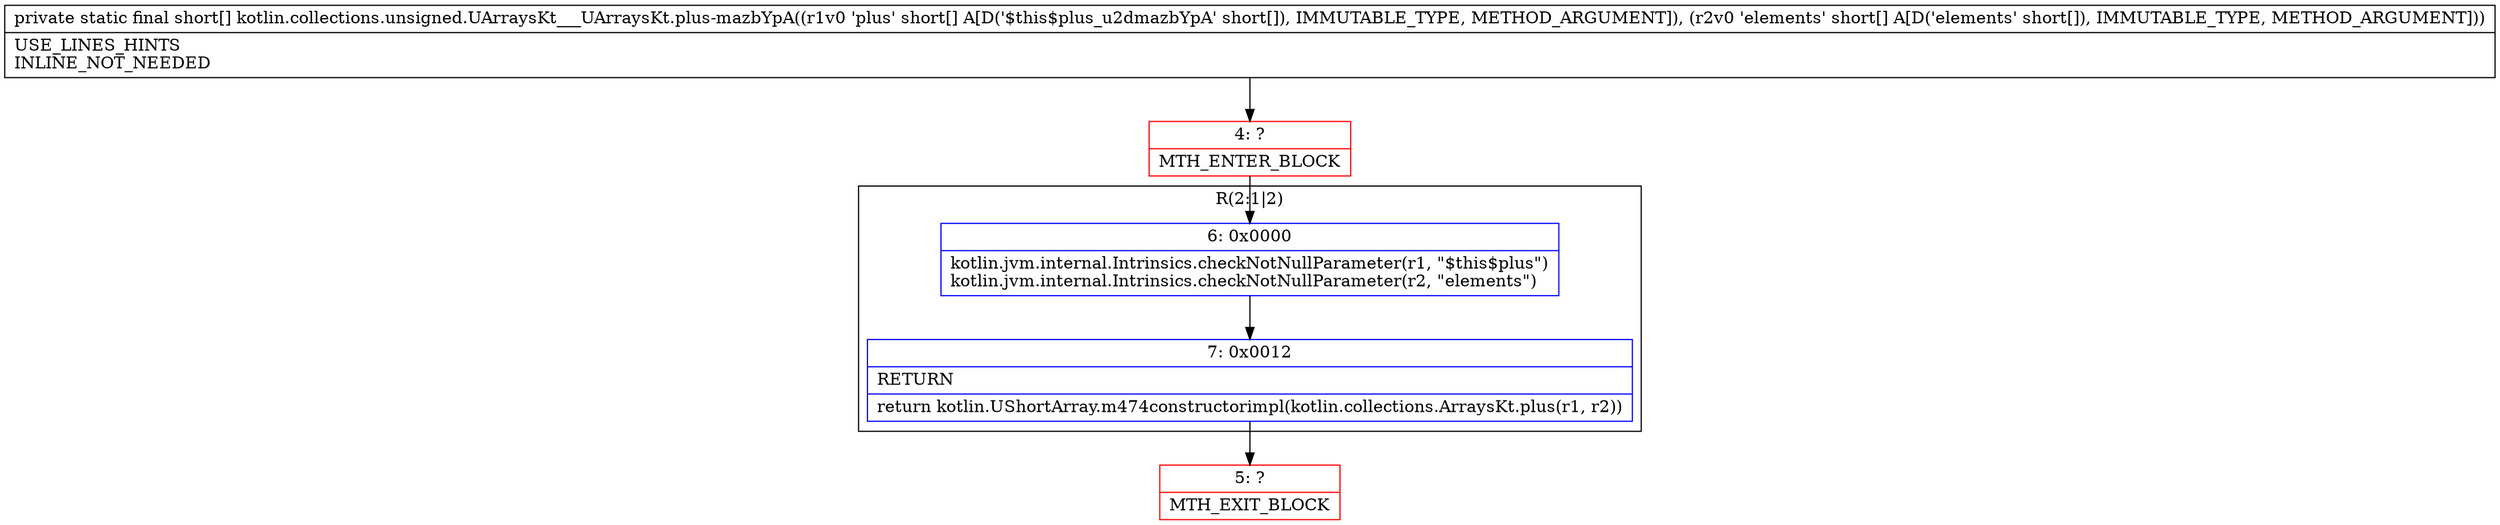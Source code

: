 digraph "CFG forkotlin.collections.unsigned.UArraysKt___UArraysKt.plus\-mazbYpA([S[S)[S" {
subgraph cluster_Region_1324789253 {
label = "R(2:1|2)";
node [shape=record,color=blue];
Node_6 [shape=record,label="{6\:\ 0x0000|kotlin.jvm.internal.Intrinsics.checkNotNullParameter(r1, \"$this$plus\")\lkotlin.jvm.internal.Intrinsics.checkNotNullParameter(r2, \"elements\")\l}"];
Node_7 [shape=record,label="{7\:\ 0x0012|RETURN\l|return kotlin.UShortArray.m474constructorimpl(kotlin.collections.ArraysKt.plus(r1, r2))\l}"];
}
Node_4 [shape=record,color=red,label="{4\:\ ?|MTH_ENTER_BLOCK\l}"];
Node_5 [shape=record,color=red,label="{5\:\ ?|MTH_EXIT_BLOCK\l}"];
MethodNode[shape=record,label="{private static final short[] kotlin.collections.unsigned.UArraysKt___UArraysKt.plus\-mazbYpA((r1v0 'plus' short[] A[D('$this$plus_u2dmazbYpA' short[]), IMMUTABLE_TYPE, METHOD_ARGUMENT]), (r2v0 'elements' short[] A[D('elements' short[]), IMMUTABLE_TYPE, METHOD_ARGUMENT]))  | USE_LINES_HINTS\lINLINE_NOT_NEEDED\l}"];
MethodNode -> Node_4;Node_6 -> Node_7;
Node_7 -> Node_5;
Node_4 -> Node_6;
}

